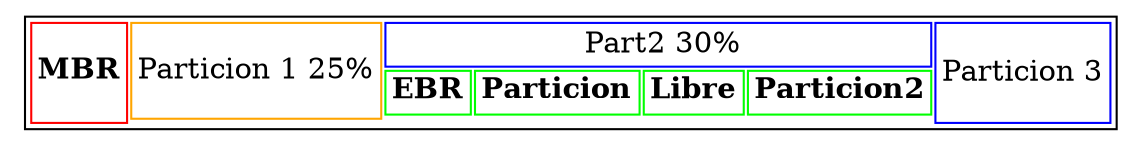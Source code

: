 digraph G {
    nodo [shape=plaintext label=<
    <table>
        <tr>
            <td rowspan="4" color="red"><b>MBR</b></td>
            <td rowspan="3" color="orange">Particion 1 25%</td>
            <td colspan="4" color="blue"> Part2 30%</td>
            <td rowspan="4" color ="blue">Particion 3</td>
        </tr>
        <tr>
                <td color="green"><b>EBR</b></td>
                <td color="green"><b>Particion</b></td>
                <td color="green"><b>Libre</b></td>
                <td color="green"><b>Particion2</b></td>
        </tr>
    </table>
    >];
    
}
   
